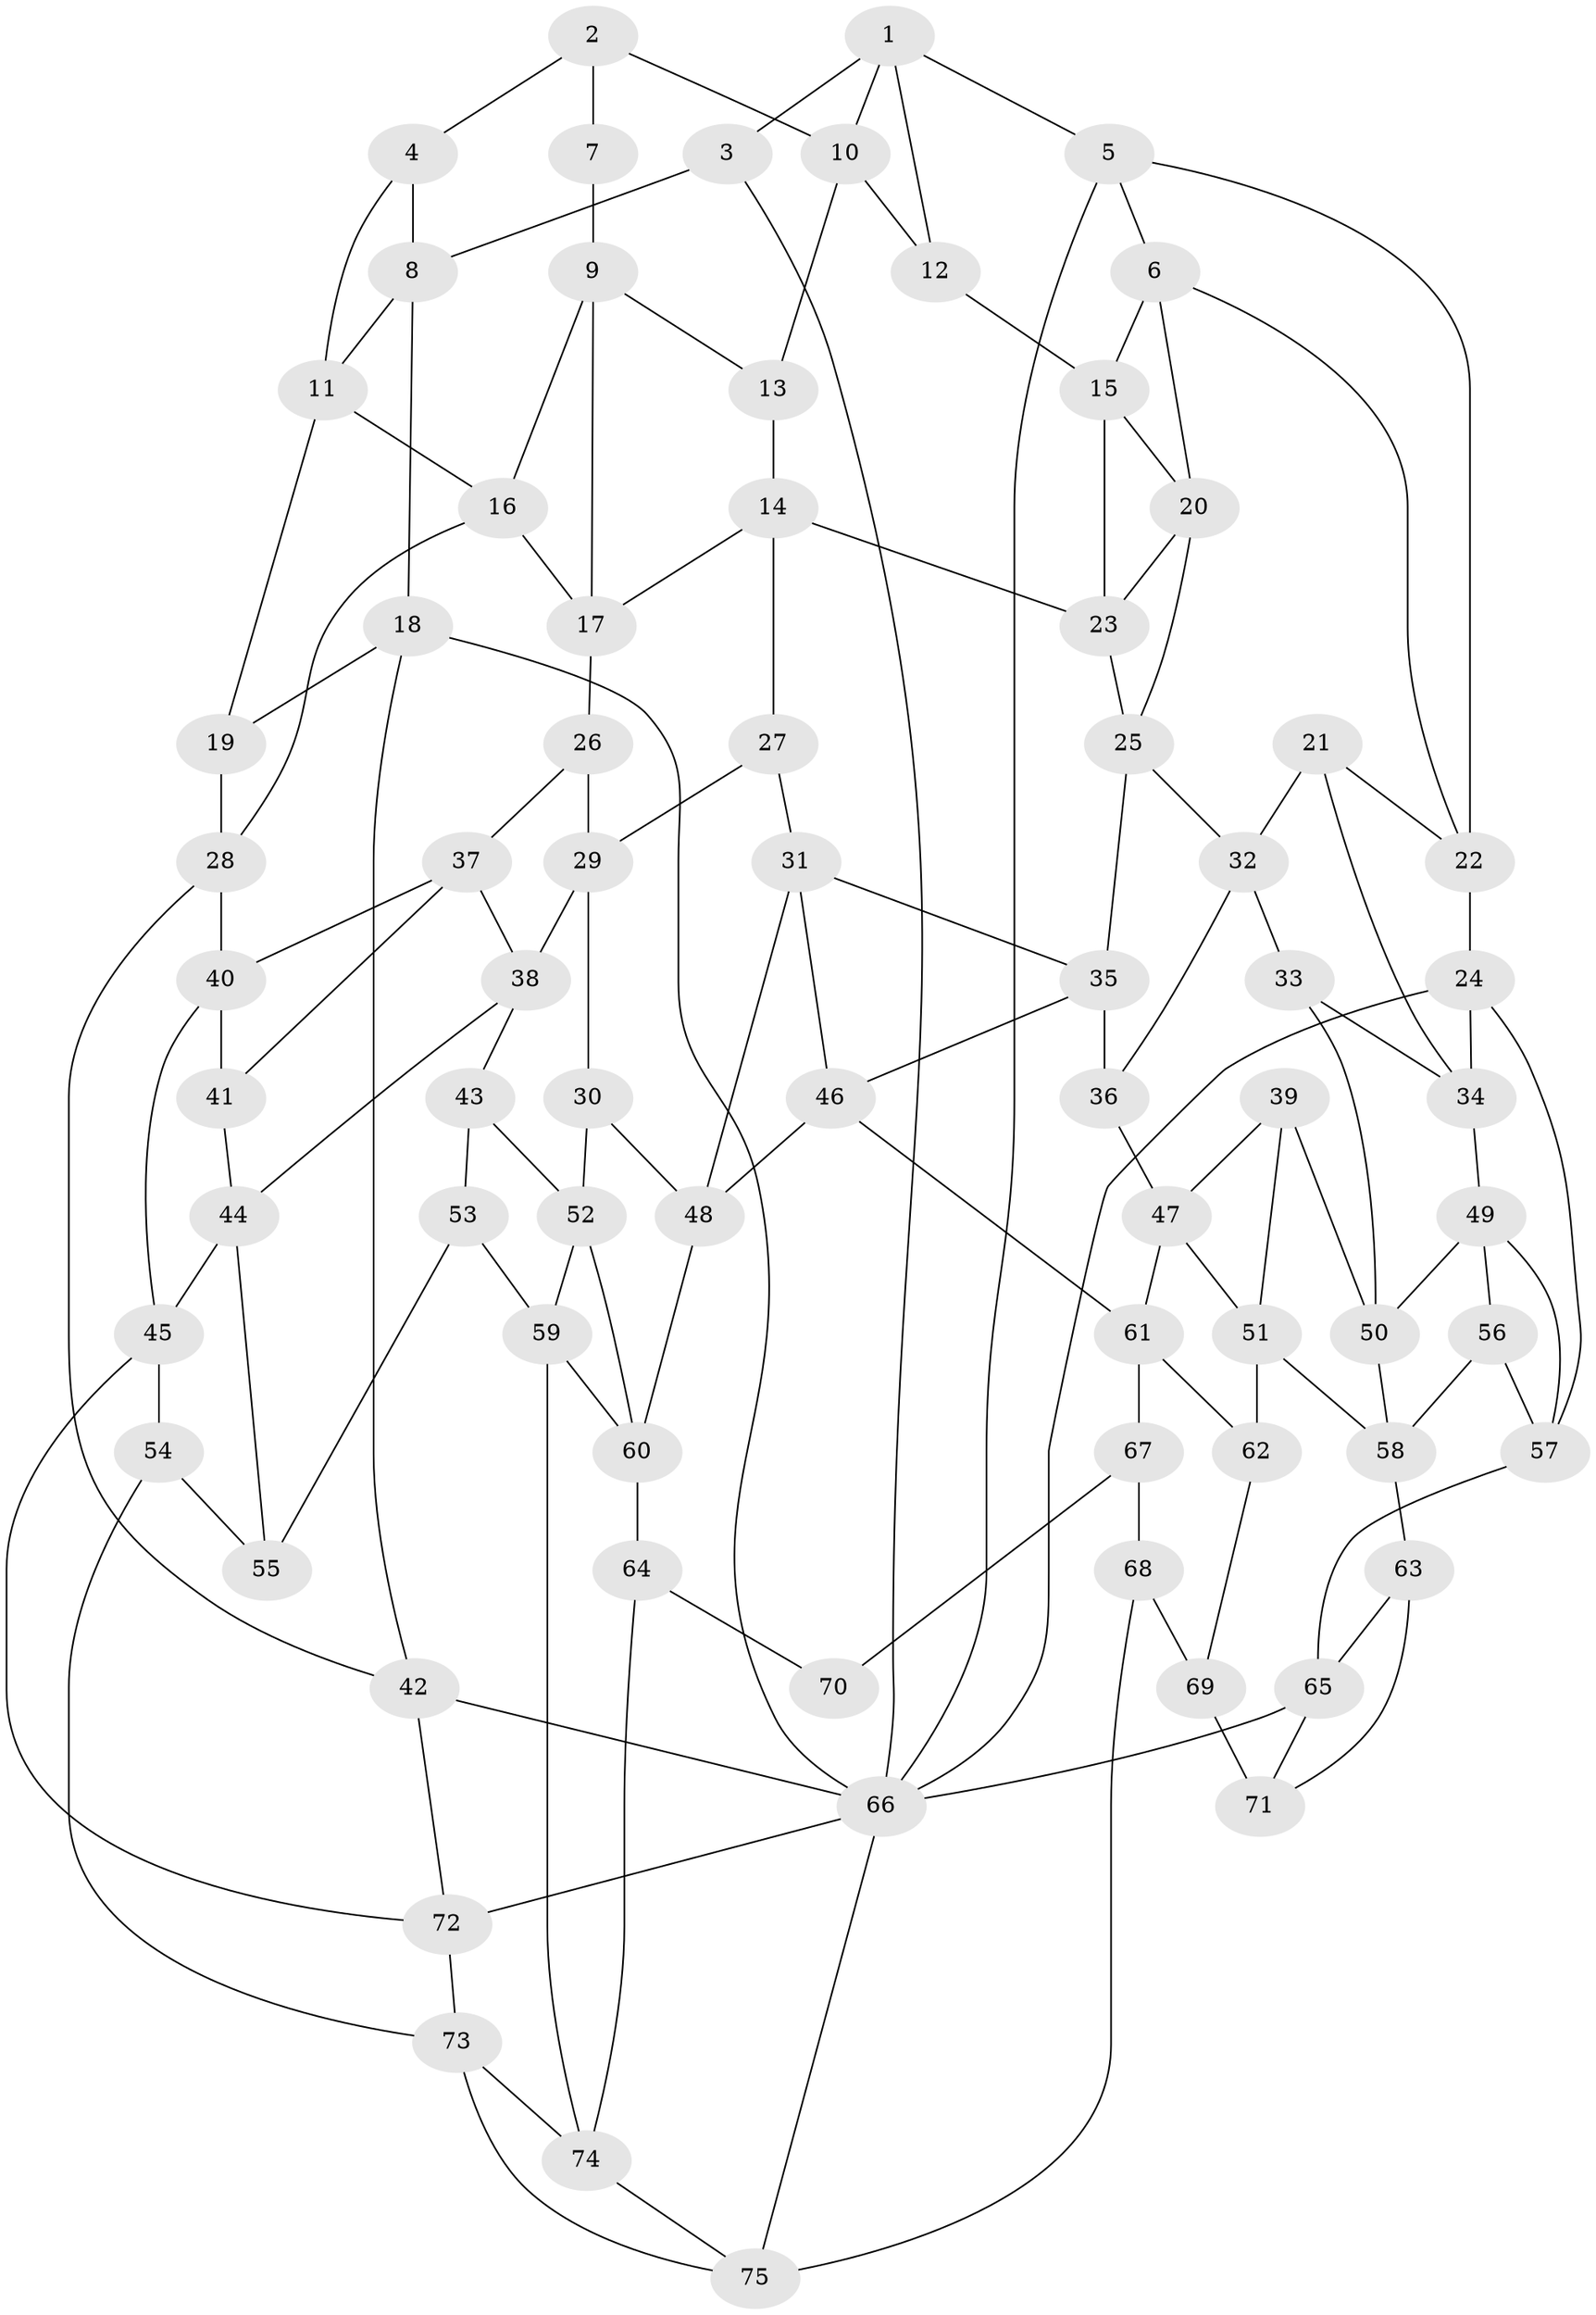 // original degree distribution, {3: 0.02, 4: 0.21333333333333335, 5: 0.5533333333333333, 6: 0.21333333333333335}
// Generated by graph-tools (version 1.1) at 2025/50/03/09/25 03:50:58]
// undirected, 75 vertices, 137 edges
graph export_dot {
graph [start="1"]
  node [color=gray90,style=filled];
  1;
  2;
  3;
  4;
  5;
  6;
  7;
  8;
  9;
  10;
  11;
  12;
  13;
  14;
  15;
  16;
  17;
  18;
  19;
  20;
  21;
  22;
  23;
  24;
  25;
  26;
  27;
  28;
  29;
  30;
  31;
  32;
  33;
  34;
  35;
  36;
  37;
  38;
  39;
  40;
  41;
  42;
  43;
  44;
  45;
  46;
  47;
  48;
  49;
  50;
  51;
  52;
  53;
  54;
  55;
  56;
  57;
  58;
  59;
  60;
  61;
  62;
  63;
  64;
  65;
  66;
  67;
  68;
  69;
  70;
  71;
  72;
  73;
  74;
  75;
  1 -- 3 [weight=1.0];
  1 -- 5 [weight=1.0];
  1 -- 10 [weight=1.0];
  1 -- 12 [weight=1.0];
  2 -- 4 [weight=1.0];
  2 -- 7 [weight=1.0];
  2 -- 10 [weight=1.0];
  3 -- 8 [weight=1.0];
  3 -- 66 [weight=1.0];
  4 -- 8 [weight=1.0];
  4 -- 11 [weight=1.0];
  5 -- 6 [weight=1.0];
  5 -- 22 [weight=1.0];
  5 -- 66 [weight=1.0];
  6 -- 15 [weight=1.0];
  6 -- 20 [weight=1.0];
  6 -- 22 [weight=1.0];
  7 -- 9 [weight=1.0];
  8 -- 11 [weight=1.0];
  8 -- 18 [weight=1.0];
  9 -- 13 [weight=1.0];
  9 -- 16 [weight=1.0];
  9 -- 17 [weight=1.0];
  10 -- 12 [weight=1.0];
  10 -- 13 [weight=1.0];
  11 -- 16 [weight=1.0];
  11 -- 19 [weight=1.0];
  12 -- 15 [weight=1.0];
  13 -- 14 [weight=1.0];
  14 -- 17 [weight=1.0];
  14 -- 23 [weight=1.0];
  14 -- 27 [weight=1.0];
  15 -- 20 [weight=1.0];
  15 -- 23 [weight=1.0];
  16 -- 17 [weight=1.0];
  16 -- 28 [weight=1.0];
  17 -- 26 [weight=1.0];
  18 -- 19 [weight=1.0];
  18 -- 42 [weight=1.0];
  18 -- 66 [weight=1.0];
  19 -- 28 [weight=1.0];
  20 -- 23 [weight=1.0];
  20 -- 25 [weight=1.0];
  21 -- 22 [weight=1.0];
  21 -- 32 [weight=1.0];
  21 -- 34 [weight=1.0];
  22 -- 24 [weight=1.0];
  23 -- 25 [weight=1.0];
  24 -- 34 [weight=1.0];
  24 -- 57 [weight=1.0];
  24 -- 66 [weight=1.0];
  25 -- 32 [weight=1.0];
  25 -- 35 [weight=1.0];
  26 -- 29 [weight=1.0];
  26 -- 37 [weight=1.0];
  27 -- 29 [weight=1.0];
  27 -- 31 [weight=1.0];
  28 -- 40 [weight=1.0];
  28 -- 42 [weight=1.0];
  29 -- 30 [weight=1.0];
  29 -- 38 [weight=1.0];
  30 -- 48 [weight=1.0];
  30 -- 52 [weight=1.0];
  31 -- 35 [weight=1.0];
  31 -- 46 [weight=1.0];
  31 -- 48 [weight=1.0];
  32 -- 33 [weight=1.0];
  32 -- 36 [weight=1.0];
  33 -- 34 [weight=1.0];
  33 -- 50 [weight=1.0];
  34 -- 49 [weight=1.0];
  35 -- 36 [weight=1.0];
  35 -- 46 [weight=1.0];
  36 -- 47 [weight=1.0];
  37 -- 38 [weight=1.0];
  37 -- 40 [weight=1.0];
  37 -- 41 [weight=1.0];
  38 -- 43 [weight=1.0];
  38 -- 44 [weight=1.0];
  39 -- 47 [weight=1.0];
  39 -- 50 [weight=1.0];
  39 -- 51 [weight=1.0];
  40 -- 41 [weight=1.0];
  40 -- 45 [weight=1.0];
  41 -- 44 [weight=1.0];
  42 -- 66 [weight=1.0];
  42 -- 72 [weight=1.0];
  43 -- 52 [weight=1.0];
  43 -- 53 [weight=1.0];
  44 -- 45 [weight=1.0];
  44 -- 55 [weight=1.0];
  45 -- 54 [weight=1.0];
  45 -- 72 [weight=1.0];
  46 -- 48 [weight=1.0];
  46 -- 61 [weight=1.0];
  47 -- 51 [weight=1.0];
  47 -- 61 [weight=1.0];
  48 -- 60 [weight=1.0];
  49 -- 50 [weight=1.0];
  49 -- 56 [weight=1.0];
  49 -- 57 [weight=1.0];
  50 -- 58 [weight=1.0];
  51 -- 58 [weight=1.0];
  51 -- 62 [weight=1.0];
  52 -- 59 [weight=1.0];
  52 -- 60 [weight=1.0];
  53 -- 55 [weight=2.0];
  53 -- 59 [weight=1.0];
  54 -- 55 [weight=1.0];
  54 -- 73 [weight=1.0];
  56 -- 57 [weight=1.0];
  56 -- 58 [weight=1.0];
  57 -- 65 [weight=1.0];
  58 -- 63 [weight=1.0];
  59 -- 60 [weight=1.0];
  59 -- 74 [weight=1.0];
  60 -- 64 [weight=1.0];
  61 -- 62 [weight=1.0];
  61 -- 67 [weight=1.0];
  62 -- 69 [weight=1.0];
  63 -- 65 [weight=1.0];
  63 -- 71 [weight=1.0];
  64 -- 70 [weight=1.0];
  64 -- 74 [weight=1.0];
  65 -- 66 [weight=1.0];
  65 -- 71 [weight=1.0];
  66 -- 72 [weight=1.0];
  66 -- 75 [weight=1.0];
  67 -- 68 [weight=1.0];
  67 -- 70 [weight=2.0];
  68 -- 69 [weight=1.0];
  68 -- 75 [weight=1.0];
  69 -- 71 [weight=2.0];
  72 -- 73 [weight=1.0];
  73 -- 74 [weight=1.0];
  73 -- 75 [weight=1.0];
  74 -- 75 [weight=1.0];
}
